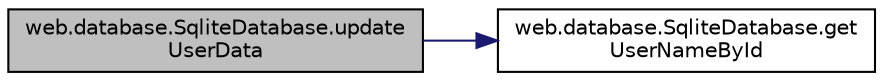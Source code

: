 digraph "web.database.SqliteDatabase.updateUserData"
{
  edge [fontname="Helvetica",fontsize="10",labelfontname="Helvetica",labelfontsize="10"];
  node [fontname="Helvetica",fontsize="10",shape=record];
  rankdir="LR";
  Node1 [label="web.database.SqliteDatabase.update\lUserData",height=0.2,width=0.4,color="black", fillcolor="grey75", style="filled" fontcolor="black"];
  Node1 -> Node2 [color="midnightblue",fontsize="10",style="solid"];
  Node2 [label="web.database.SqliteDatabase.get\lUserNameById",height=0.2,width=0.4,color="black", fillcolor="white", style="filled",URL="$classweb_1_1database_1_1_sqlite_database.html#aefda2b881d0c6370530b23a1f715d363"];
}
